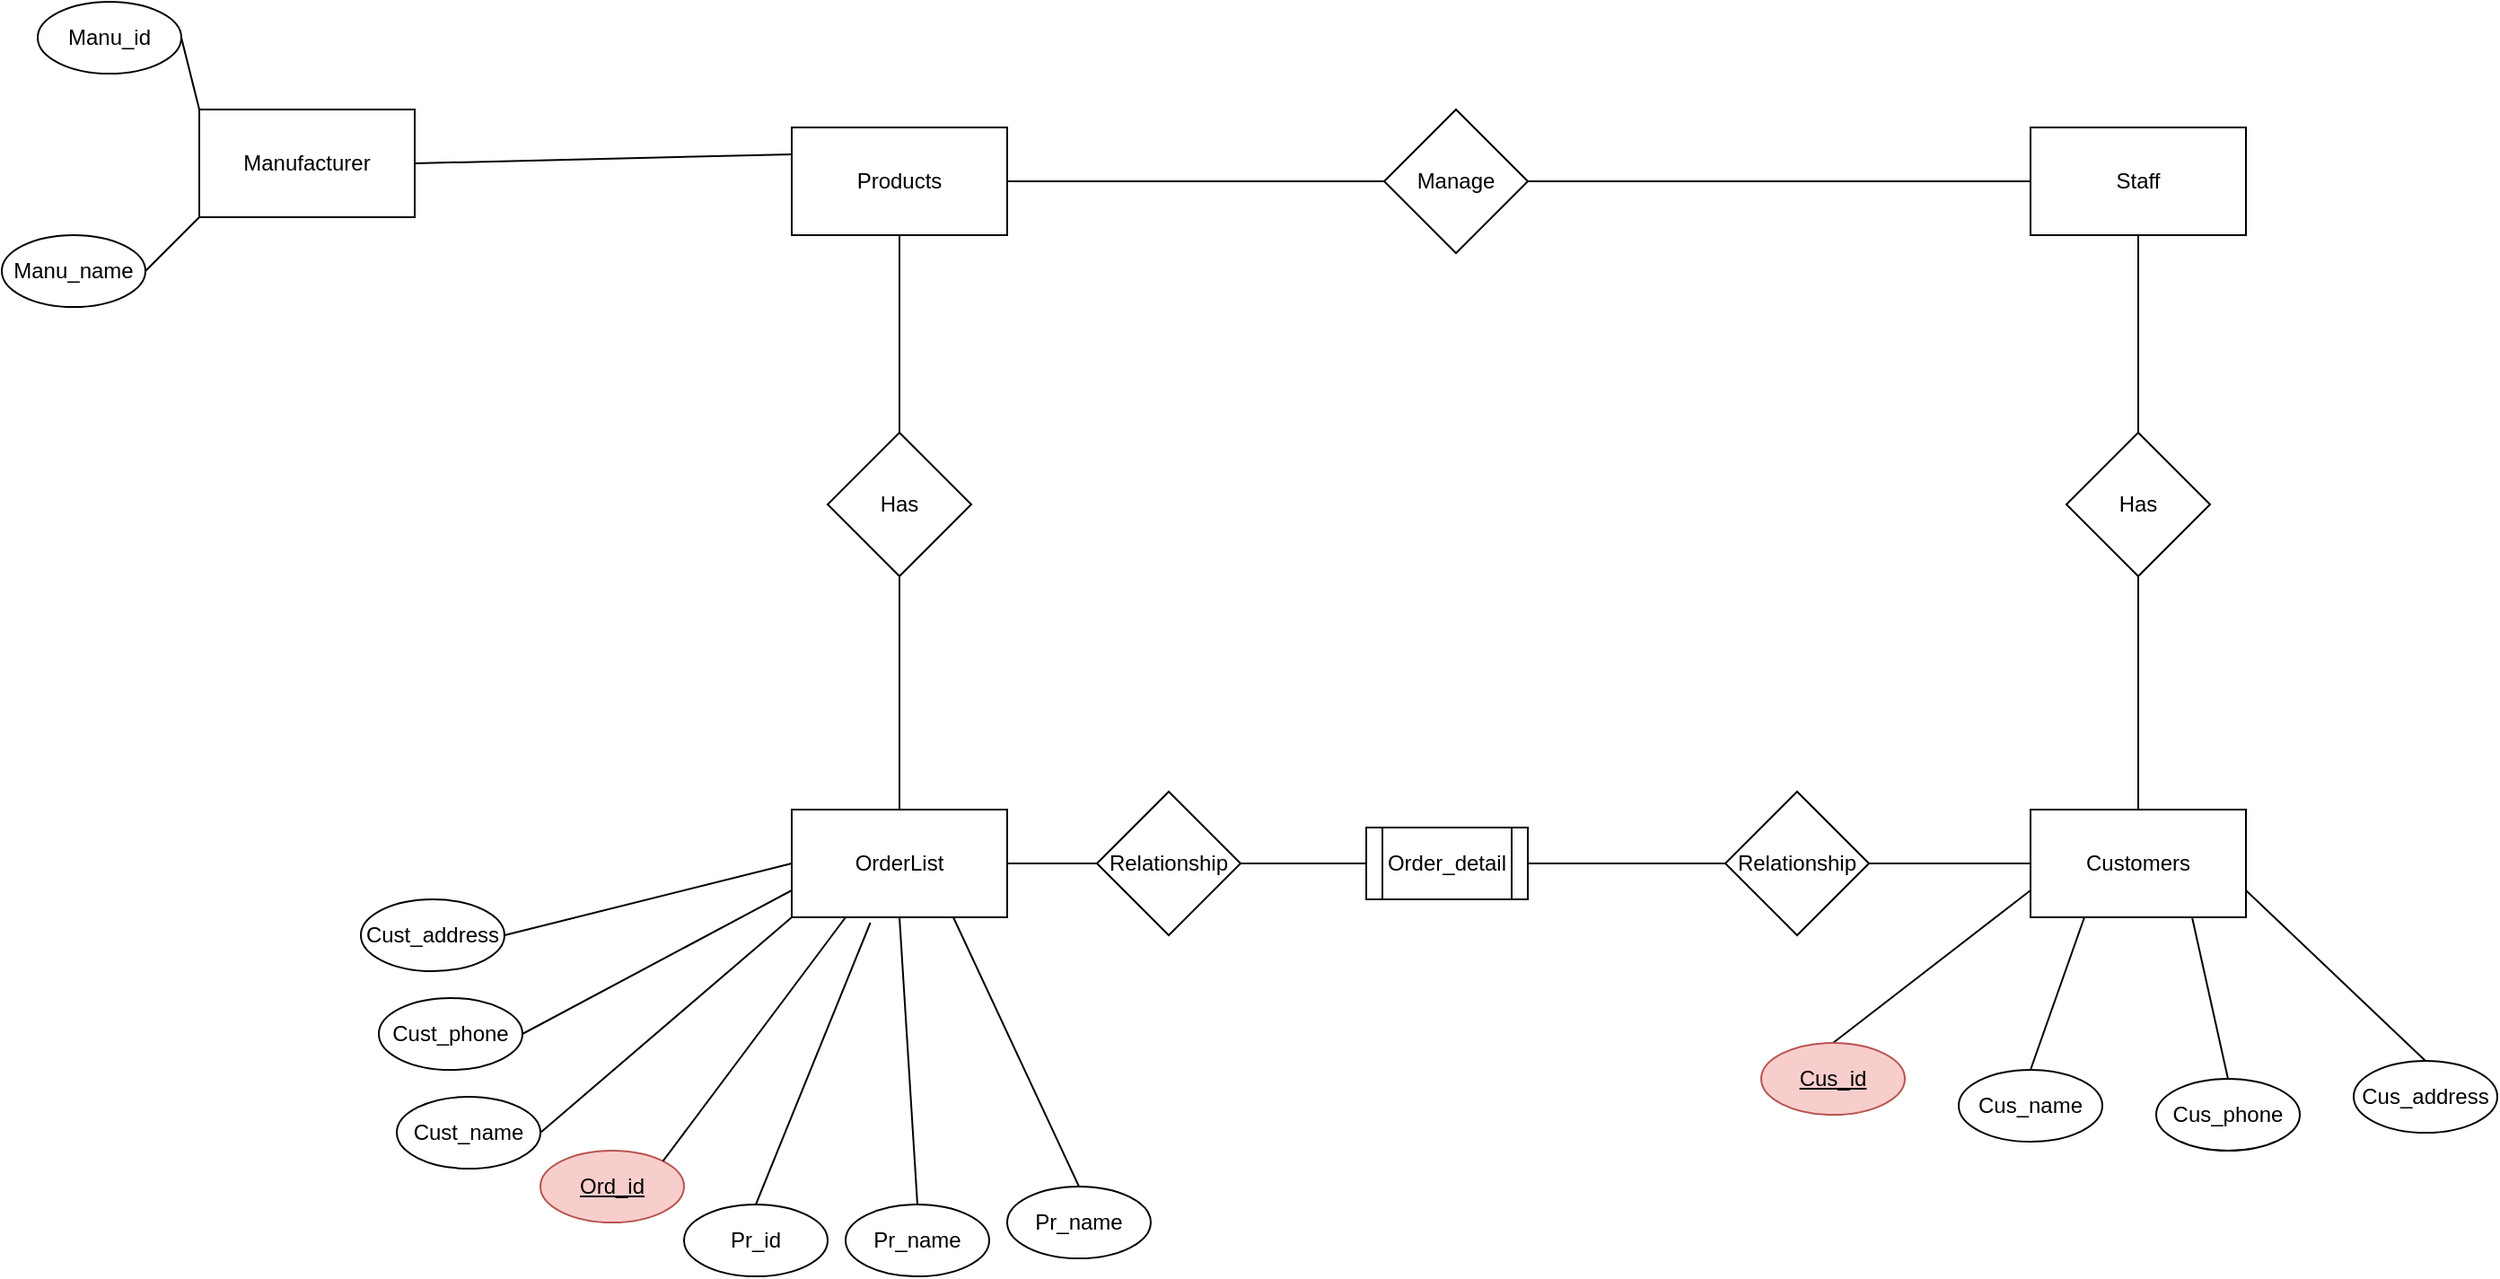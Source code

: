 <mxfile version="20.5.3" type="github">
  <diagram id="6y9qO94y8-QIFHaOcOvy" name="Trang-1">
    <mxGraphModel dx="1865" dy="539" grid="1" gridSize="10" guides="1" tooltips="1" connect="1" arrows="1" fold="1" page="1" pageScale="1" pageWidth="827" pageHeight="1169" math="0" shadow="0">
      <root>
        <mxCell id="0" />
        <mxCell id="1" parent="0" />
        <mxCell id="CcJgX-3sCyBQk0ZpxTx1-1" value="Products" style="rounded=0;whiteSpace=wrap;html=1;" parent="1" vertex="1">
          <mxGeometry x="120" y="100" width="120" height="60" as="geometry" />
        </mxCell>
        <mxCell id="CcJgX-3sCyBQk0ZpxTx1-2" value="Staff&lt;br&gt;" style="rounded=0;whiteSpace=wrap;html=1;" parent="1" vertex="1">
          <mxGeometry x="810" y="100" width="120" height="60" as="geometry" />
        </mxCell>
        <mxCell id="CcJgX-3sCyBQk0ZpxTx1-3" value="OrderList" style="rounded=0;whiteSpace=wrap;html=1;" parent="1" vertex="1">
          <mxGeometry x="120" y="480" width="120" height="60" as="geometry" />
        </mxCell>
        <mxCell id="CcJgX-3sCyBQk0ZpxTx1-4" value="Manufacturer" style="rounded=0;whiteSpace=wrap;html=1;" parent="1" vertex="1">
          <mxGeometry x="-210" y="90" width="120" height="60" as="geometry" />
        </mxCell>
        <mxCell id="CcJgX-3sCyBQk0ZpxTx1-5" value="Customers" style="rounded=0;whiteSpace=wrap;html=1;" parent="1" vertex="1">
          <mxGeometry x="810" y="480" width="120" height="60" as="geometry" />
        </mxCell>
        <mxCell id="CcJgX-3sCyBQk0ZpxTx1-6" value="Order_detail" style="shape=process;whiteSpace=wrap;html=1;backgroundOutline=1;" parent="1" vertex="1">
          <mxGeometry x="440" y="490" width="90" height="40" as="geometry" />
        </mxCell>
        <mxCell id="ICZsSlcjVTVAM1vx2l4i-2" value="&lt;u&gt;Ord_id&lt;/u&gt;" style="ellipse;whiteSpace=wrap;html=1;fillColor=#f8cecc;strokeColor=#b85450;strokeWidth=1;" parent="1" vertex="1">
          <mxGeometry x="-20" y="670" width="80" height="40" as="geometry" />
        </mxCell>
        <mxCell id="ICZsSlcjVTVAM1vx2l4i-3" value="" style="endArrow=none;html=1;rounded=0;entryX=0.25;entryY=1;entryDx=0;entryDy=0;exitX=1;exitY=0;exitDx=0;exitDy=0;" parent="1" source="ICZsSlcjVTVAM1vx2l4i-2" target="CcJgX-3sCyBQk0ZpxTx1-3" edge="1">
          <mxGeometry width="50" height="50" relative="1" as="geometry">
            <mxPoint x="180" y="400" as="sourcePoint" />
            <mxPoint x="230" y="350" as="targetPoint" />
          </mxGeometry>
        </mxCell>
        <mxCell id="ICZsSlcjVTVAM1vx2l4i-4" value="Pr_id&lt;span style=&quot;color: rgba(0, 0, 0, 0); font-family: monospace; font-size: 0px; text-align: start;&quot;&gt;%3CmxGraphModel%3E%3Croot%3E%3CmxCell%20id%3D%220%22%2F%3E%3CmxCell%20id%3D%221%22%20parent%3D%220%22%2F%3E%3CmxCell%20id%3D%222%22%20value%3D%22Manu_id%22%20style%3D%22ellipse%3BwhiteSpace%3Dwrap%3Bhtml%3D1%3B%22%20vertex%3D%221%22%20parent%3D%221%22%3E%3CmxGeometry%20x%3D%22-230%22%20y%3D%2220%22%20width%3D%2280%22%20height%3D%2240%22%20as%3D%22geometry%22%2F%3E%3C%2FmxCell%3E%3C%2Froot%3E%3C%2FmxGraphModel%3E&lt;/span&gt;" style="ellipse;whiteSpace=wrap;html=1;" parent="1" vertex="1">
          <mxGeometry x="60" y="700" width="80" height="40" as="geometry" />
        </mxCell>
        <mxCell id="ICZsSlcjVTVAM1vx2l4i-5" value="" style="endArrow=none;html=1;rounded=0;entryX=0.365;entryY=1.05;entryDx=0;entryDy=0;exitX=0.5;exitY=0;exitDx=0;exitDy=0;entryPerimeter=0;" parent="1" source="ICZsSlcjVTVAM1vx2l4i-4" target="CcJgX-3sCyBQk0ZpxTx1-3" edge="1">
          <mxGeometry width="50" height="50" relative="1" as="geometry">
            <mxPoint x="198.284" y="415.858" as="sourcePoint" />
            <mxPoint x="260" y="360" as="targetPoint" />
          </mxGeometry>
        </mxCell>
        <mxCell id="ICZsSlcjVTVAM1vx2l4i-6" value="" style="endArrow=none;html=1;rounded=0;exitX=1;exitY=0.5;exitDx=0;exitDy=0;entryX=0;entryY=0.5;entryDx=0;entryDy=0;" parent="1" source="CcJgX-3sCyBQk0ZpxTx1-3" target="CcJgX-3sCyBQk0ZpxTx1-6" edge="1">
          <mxGeometry width="50" height="50" relative="1" as="geometry">
            <mxPoint x="280" y="490" as="sourcePoint" />
            <mxPoint x="330" y="440" as="targetPoint" />
          </mxGeometry>
        </mxCell>
        <mxCell id="ICZsSlcjVTVAM1vx2l4i-7" value="" style="endArrow=none;html=1;rounded=0;entryX=0;entryY=0.5;entryDx=0;entryDy=0;exitX=1;exitY=0.5;exitDx=0;exitDy=0;" parent="1" source="CcJgX-3sCyBQk0ZpxTx1-6" target="CcJgX-3sCyBQk0ZpxTx1-5" edge="1">
          <mxGeometry width="50" height="50" relative="1" as="geometry">
            <mxPoint x="530" y="510" as="sourcePoint" />
            <mxPoint x="450" y="520" as="targetPoint" />
          </mxGeometry>
        </mxCell>
        <mxCell id="ICZsSlcjVTVAM1vx2l4i-8" value="" style="endArrow=none;html=1;rounded=0;exitX=0.5;exitY=0;exitDx=0;exitDy=0;entryX=0.5;entryY=1;entryDx=0;entryDy=0;" parent="1" source="CcJgX-3sCyBQk0ZpxTx1-5" target="CcJgX-3sCyBQk0ZpxTx1-2" edge="1">
          <mxGeometry width="50" height="50" relative="1" as="geometry">
            <mxPoint x="850" y="440" as="sourcePoint" />
            <mxPoint x="900" y="390" as="targetPoint" />
          </mxGeometry>
        </mxCell>
        <mxCell id="ICZsSlcjVTVAM1vx2l4i-9" value="" style="endArrow=none;html=1;rounded=0;exitX=0;exitY=0.5;exitDx=0;exitDy=0;entryX=1;entryY=0.5;entryDx=0;entryDy=0;" parent="1" source="CcJgX-3sCyBQk0ZpxTx1-2" target="CcJgX-3sCyBQk0ZpxTx1-1" edge="1">
          <mxGeometry width="50" height="50" relative="1" as="geometry">
            <mxPoint x="880" y="490" as="sourcePoint" />
            <mxPoint x="880" y="170" as="targetPoint" />
          </mxGeometry>
        </mxCell>
        <mxCell id="ICZsSlcjVTVAM1vx2l4i-10" value="" style="endArrow=none;html=1;rounded=0;exitX=0;exitY=0.25;exitDx=0;exitDy=0;entryX=1;entryY=0.5;entryDx=0;entryDy=0;" parent="1" source="CcJgX-3sCyBQk0ZpxTx1-1" target="CcJgX-3sCyBQk0ZpxTx1-4" edge="1">
          <mxGeometry width="50" height="50" relative="1" as="geometry">
            <mxPoint x="890" y="500" as="sourcePoint" />
            <mxPoint x="890" y="180" as="targetPoint" />
          </mxGeometry>
        </mxCell>
        <mxCell id="ICZsSlcjVTVAM1vx2l4i-11" value="Manage" style="rhombus;whiteSpace=wrap;html=1;" parent="1" vertex="1">
          <mxGeometry x="450" y="90" width="80" height="80" as="geometry" />
        </mxCell>
        <mxCell id="ICZsSlcjVTVAM1vx2l4i-12" value="" style="endArrow=none;html=1;rounded=0;entryX=0.5;entryY=1;entryDx=0;entryDy=0;exitX=0.5;exitY=0;exitDx=0;exitDy=0;" parent="1" source="CcJgX-3sCyBQk0ZpxTx1-3" target="CcJgX-3sCyBQk0ZpxTx1-1" edge="1">
          <mxGeometry width="50" height="50" relative="1" as="geometry">
            <mxPoint x="140" y="210" as="sourcePoint" />
            <mxPoint x="190" y="160" as="targetPoint" />
          </mxGeometry>
        </mxCell>
        <mxCell id="ICZsSlcjVTVAM1vx2l4i-13" value="Has" style="rhombus;whiteSpace=wrap;html=1;" parent="1" vertex="1">
          <mxGeometry x="140" y="270" width="80" height="80" as="geometry" />
        </mxCell>
        <mxCell id="ICZsSlcjVTVAM1vx2l4i-14" value="Has" style="rhombus;whiteSpace=wrap;html=1;" parent="1" vertex="1">
          <mxGeometry x="830" y="270" width="80" height="80" as="geometry" />
        </mxCell>
        <mxCell id="ICZsSlcjVTVAM1vx2l4i-15" value="Relationship" style="rhombus;whiteSpace=wrap;html=1;" parent="1" vertex="1">
          <mxGeometry x="290" y="470" width="80" height="80" as="geometry" />
        </mxCell>
        <mxCell id="ICZsSlcjVTVAM1vx2l4i-16" value="Relationship" style="rhombus;whiteSpace=wrap;html=1;" parent="1" vertex="1">
          <mxGeometry x="640" y="470" width="80" height="80" as="geometry" />
        </mxCell>
        <mxCell id="ICZsSlcjVTVAM1vx2l4i-17" value="Manu_id" style="ellipse;whiteSpace=wrap;html=1;" parent="1" vertex="1">
          <mxGeometry x="-300" y="30" width="80" height="40" as="geometry" />
        </mxCell>
        <mxCell id="ICZsSlcjVTVAM1vx2l4i-18" value="Manu_name" style="ellipse;whiteSpace=wrap;html=1;" parent="1" vertex="1">
          <mxGeometry x="-320" y="160" width="80" height="40" as="geometry" />
        </mxCell>
        <mxCell id="ICZsSlcjVTVAM1vx2l4i-19" value="" style="endArrow=none;html=1;rounded=0;entryX=0;entryY=0;entryDx=0;entryDy=0;exitX=1;exitY=0.5;exitDx=0;exitDy=0;" parent="1" source="ICZsSlcjVTVAM1vx2l4i-17" target="CcJgX-3sCyBQk0ZpxTx1-4" edge="1">
          <mxGeometry width="50" height="50" relative="1" as="geometry">
            <mxPoint x="-140" y="120" as="sourcePoint" />
            <mxPoint x="-90" y="70" as="targetPoint" />
          </mxGeometry>
        </mxCell>
        <mxCell id="ICZsSlcjVTVAM1vx2l4i-20" value="" style="endArrow=none;html=1;rounded=0;entryX=0;entryY=1;entryDx=0;entryDy=0;exitX=1;exitY=0.5;exitDx=0;exitDy=0;" parent="1" source="ICZsSlcjVTVAM1vx2l4i-18" target="CcJgX-3sCyBQk0ZpxTx1-4" edge="1">
          <mxGeometry width="50" height="50" relative="1" as="geometry">
            <mxPoint x="-140" y="140" as="sourcePoint" />
            <mxPoint x="-90" y="90" as="targetPoint" />
          </mxGeometry>
        </mxCell>
        <mxCell id="AwnWY74mV23i34mTWbRi-2" value="Pr_name&lt;span style=&quot;color: rgba(0, 0, 0, 0); font-family: monospace; font-size: 0px; text-align: start;&quot;&gt;%3CmxGraphModel%3E%3Croot%3E%3CmxCell%20id%3D%220%22%2F%3E%3CmxCell%20id%3D%221%22%20parent%3D%220%22%2F%3E%3CmxCell%20id%3D%222%22%20value%3D%22Manu_id%22%20style%3D%22ellipse%3BwhiteSpace%3Dwrap%3Bhtml%3D1%3B%22%20vertex%3D%221%22%20parent%3D%221%22%3E%3CmxGeometry%20x%3D%22-230%22%20y%3D%2220%22%20width%3D%2280%22%20height%3D%2240%22%20as%3D%22geometry%22%2F%3E%3C%2FmxCell%3E%3C%2Froot%3E%3C%2FmxGraphModel%3E&lt;/span&gt;" style="ellipse;whiteSpace=wrap;html=1;" vertex="1" parent="1">
          <mxGeometry x="150" y="700" width="80" height="40" as="geometry" />
        </mxCell>
        <mxCell id="AwnWY74mV23i34mTWbRi-3" value="" style="endArrow=none;html=1;rounded=0;entryX=0.5;entryY=1;entryDx=0;entryDy=0;exitX=0.5;exitY=0;exitDx=0;exitDy=0;" edge="1" parent="1" source="AwnWY74mV23i34mTWbRi-2" target="CcJgX-3sCyBQk0ZpxTx1-3">
          <mxGeometry width="50" height="50" relative="1" as="geometry">
            <mxPoint x="110" y="710" as="sourcePoint" />
            <mxPoint x="173.8" y="553" as="targetPoint" />
          </mxGeometry>
        </mxCell>
        <mxCell id="AwnWY74mV23i34mTWbRi-4" value="Cust_name" style="ellipse;whiteSpace=wrap;html=1;" vertex="1" parent="1">
          <mxGeometry x="-100" y="640" width="80" height="40" as="geometry" />
        </mxCell>
        <mxCell id="AwnWY74mV23i34mTWbRi-5" value="Cust_phone" style="ellipse;whiteSpace=wrap;html=1;" vertex="1" parent="1">
          <mxGeometry x="-110" y="585" width="80" height="40" as="geometry" />
        </mxCell>
        <mxCell id="AwnWY74mV23i34mTWbRi-6" value="Cust_address" style="ellipse;whiteSpace=wrap;html=1;" vertex="1" parent="1">
          <mxGeometry x="-120" y="530" width="80" height="40" as="geometry" />
        </mxCell>
        <mxCell id="AwnWY74mV23i34mTWbRi-7" value="Pr_name&lt;span style=&quot;color: rgba(0, 0, 0, 0); font-family: monospace; font-size: 0px; text-align: start;&quot;&gt;%3CmxGraphModel%3E%3Croot%3E%3CmxCell%20id%3D%220%22%2F%3E%3CmxCell%20id%3D%221%22%20parent%3D%220%22%2F%3E%3CmxCell%20id%3D%222%22%20value%3D%22Manu_id%22%20style%3D%22ellipse%3BwhiteSpace%3Dwrap%3Bhtml%3D1%3B%22%20vertex%3D%221%22%20parent%3D%221%22%3E%3CmxGeometry%20x%3D%22-230%22%20y%3D%2220%22%20width%3D%2280%22%20height%3D%2240%22%20as%3D%22geometry%22%2F%3E%3C%2FmxCell%3E%3C%2Froot%3E%3C%2FmxGraphModel%3E&lt;/span&gt;" style="ellipse;whiteSpace=wrap;html=1;" vertex="1" parent="1">
          <mxGeometry x="240" y="690" width="80" height="40" as="geometry" />
        </mxCell>
        <mxCell id="AwnWY74mV23i34mTWbRi-8" value="" style="endArrow=none;html=1;rounded=0;entryX=0;entryY=1;entryDx=0;entryDy=0;exitX=1;exitY=0.5;exitDx=0;exitDy=0;" edge="1" parent="1" source="AwnWY74mV23i34mTWbRi-4" target="CcJgX-3sCyBQk0ZpxTx1-3">
          <mxGeometry width="50" height="50" relative="1" as="geometry">
            <mxPoint x="10" y="580" as="sourcePoint" />
            <mxPoint x="60" y="530" as="targetPoint" />
          </mxGeometry>
        </mxCell>
        <mxCell id="AwnWY74mV23i34mTWbRi-9" value="" style="endArrow=none;html=1;rounded=0;entryX=0;entryY=0.75;entryDx=0;entryDy=0;exitX=1;exitY=0.5;exitDx=0;exitDy=0;" edge="1" parent="1" source="AwnWY74mV23i34mTWbRi-5" target="CcJgX-3sCyBQk0ZpxTx1-3">
          <mxGeometry width="50" height="50" relative="1" as="geometry">
            <mxPoint x="-10" y="670" as="sourcePoint" />
            <mxPoint x="130" y="550" as="targetPoint" />
          </mxGeometry>
        </mxCell>
        <mxCell id="AwnWY74mV23i34mTWbRi-10" value="" style="endArrow=none;html=1;rounded=0;entryX=0;entryY=0.5;entryDx=0;entryDy=0;exitX=1;exitY=0.5;exitDx=0;exitDy=0;" edge="1" parent="1" source="AwnWY74mV23i34mTWbRi-6" target="CcJgX-3sCyBQk0ZpxTx1-3">
          <mxGeometry width="50" height="50" relative="1" as="geometry">
            <mxPoint y="680" as="sourcePoint" />
            <mxPoint x="140" y="560" as="targetPoint" />
          </mxGeometry>
        </mxCell>
        <mxCell id="AwnWY74mV23i34mTWbRi-11" value="" style="endArrow=none;html=1;rounded=0;entryX=0.75;entryY=1;entryDx=0;entryDy=0;exitX=0.5;exitY=0;exitDx=0;exitDy=0;" edge="1" parent="1" source="AwnWY74mV23i34mTWbRi-7" target="CcJgX-3sCyBQk0ZpxTx1-3">
          <mxGeometry width="50" height="50" relative="1" as="geometry">
            <mxPoint x="10" y="690" as="sourcePoint" />
            <mxPoint x="150" y="570" as="targetPoint" />
          </mxGeometry>
        </mxCell>
        <mxCell id="AwnWY74mV23i34mTWbRi-12" value="" style="endArrow=none;html=1;rounded=0;entryX=0;entryY=0.75;entryDx=0;entryDy=0;exitX=0.5;exitY=0;exitDx=0;exitDy=0;" edge="1" parent="1" source="AwnWY74mV23i34mTWbRi-13" target="CcJgX-3sCyBQk0ZpxTx1-5">
          <mxGeometry width="50" height="50" relative="1" as="geometry">
            <mxPoint x="770" y="640" as="sourcePoint" />
            <mxPoint x="160" y="580" as="targetPoint" />
          </mxGeometry>
        </mxCell>
        <mxCell id="AwnWY74mV23i34mTWbRi-13" value="&lt;u&gt;Cus_id&lt;/u&gt;" style="ellipse;whiteSpace=wrap;html=1;fillColor=#f8cecc;strokeColor=#b85450;" vertex="1" parent="1">
          <mxGeometry x="660" y="610" width="80" height="40" as="geometry" />
        </mxCell>
        <mxCell id="AwnWY74mV23i34mTWbRi-14" value="Cus_name" style="ellipse;whiteSpace=wrap;html=1;" vertex="1" parent="1">
          <mxGeometry x="770" y="625" width="80" height="40" as="geometry" />
        </mxCell>
        <mxCell id="AwnWY74mV23i34mTWbRi-15" value="Cus_phone" style="ellipse;whiteSpace=wrap;html=1;" vertex="1" parent="1">
          <mxGeometry x="880" y="630" width="80" height="40" as="geometry" />
        </mxCell>
        <mxCell id="AwnWY74mV23i34mTWbRi-16" value="Cus_address" style="ellipse;whiteSpace=wrap;html=1;" vertex="1" parent="1">
          <mxGeometry x="990" y="620" width="80" height="40" as="geometry" />
        </mxCell>
        <mxCell id="AwnWY74mV23i34mTWbRi-18" value="" style="endArrow=none;html=1;rounded=0;entryX=0.25;entryY=1;entryDx=0;entryDy=0;exitX=0.5;exitY=0;exitDx=0;exitDy=0;" edge="1" parent="1" source="AwnWY74mV23i34mTWbRi-14" target="CcJgX-3sCyBQk0ZpxTx1-5">
          <mxGeometry width="50" height="50" relative="1" as="geometry">
            <mxPoint x="830" y="590" as="sourcePoint" />
            <mxPoint x="880" y="540" as="targetPoint" />
          </mxGeometry>
        </mxCell>
        <mxCell id="AwnWY74mV23i34mTWbRi-19" value="" style="endArrow=none;html=1;rounded=0;entryX=0.75;entryY=1;entryDx=0;entryDy=0;exitX=0.5;exitY=0;exitDx=0;exitDy=0;" edge="1" parent="1" source="AwnWY74mV23i34mTWbRi-15" target="CcJgX-3sCyBQk0ZpxTx1-5">
          <mxGeometry width="50" height="50" relative="1" as="geometry">
            <mxPoint x="820" y="635" as="sourcePoint" />
            <mxPoint x="850" y="550" as="targetPoint" />
          </mxGeometry>
        </mxCell>
        <mxCell id="AwnWY74mV23i34mTWbRi-20" value="" style="endArrow=none;html=1;rounded=0;entryX=1;entryY=0.75;entryDx=0;entryDy=0;exitX=0.5;exitY=0;exitDx=0;exitDy=0;" edge="1" parent="1" source="AwnWY74mV23i34mTWbRi-16" target="CcJgX-3sCyBQk0ZpxTx1-5">
          <mxGeometry width="50" height="50" relative="1" as="geometry">
            <mxPoint x="830" y="645" as="sourcePoint" />
            <mxPoint x="860" y="560" as="targetPoint" />
          </mxGeometry>
        </mxCell>
      </root>
    </mxGraphModel>
  </diagram>
</mxfile>
